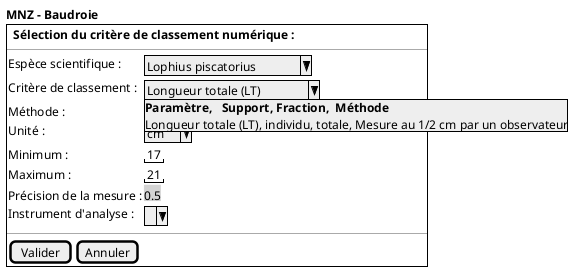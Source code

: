 @startsalt
{
    **MNZ - Baudroie**

  {+
    { | . |  <b>Sélection du critère de classement numérique :  | . | . | . | . | . | . | . | . | . |. |. |. |. |. |. |. |. |. |. |. |. |. |. |. |. }
    --
{
      Espèce scientifique :    | { ^Lophius piscatorius^ }

      Critère de classement :    | { ^Longueur totale (LT)^^<b>Paramètre,   Support, Fraction,  Méthode^^Longueur totale (LT), individu, totale, Mesure au 1/2 cm par un observateur^ }

      Méthode :    | <back:lightgrey><font color=black size=12>Mesure au 1/2 cm par un observateur

      Unité :   |  { ^ cm ^ }

      Minimum :   |  "17"

      Maximum : | "21"

      Précision de la mesure :    |  <back:lightgrey><font color=black size=12>0.5

      Instrument d'analyse : { ^ ^ }

  }
      --
    { [Valider] | [Annuler] }
    }
 }
@endsalt
